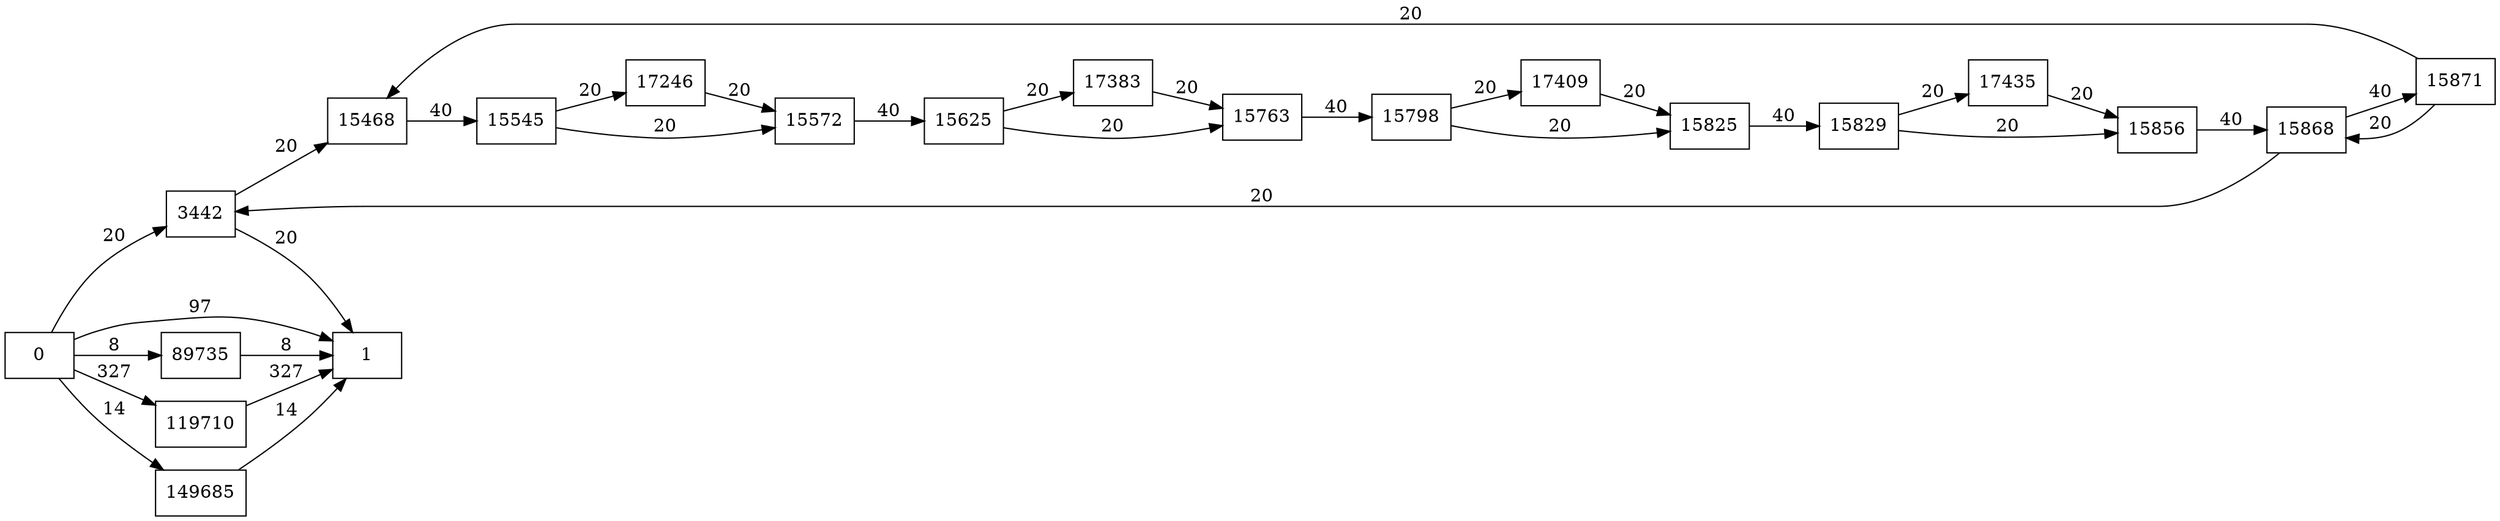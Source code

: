 digraph {
	graph [rankdir=LR]
	node [shape=rectangle]
	3442 -> 15468 [label=20]
	3442 -> 1 [label=20]
	15468 -> 15545 [label=40]
	15545 -> 15572 [label=20]
	15545 -> 17246 [label=20]
	15572 -> 15625 [label=40]
	15625 -> 15763 [label=20]
	15625 -> 17383 [label=20]
	15763 -> 15798 [label=40]
	15798 -> 15825 [label=20]
	15798 -> 17409 [label=20]
	15825 -> 15829 [label=40]
	15829 -> 15856 [label=20]
	15829 -> 17435 [label=20]
	15856 -> 15868 [label=40]
	15868 -> 15871 [label=40]
	15868 -> 3442 [label=20]
	15871 -> 15468 [label=20]
	15871 -> 15868 [label=20]
	17246 -> 15572 [label=20]
	17383 -> 15763 [label=20]
	17409 -> 15825 [label=20]
	17435 -> 15856 [label=20]
	89735 -> 1 [label=8]
	119710 -> 1 [label=327]
	149685 -> 1 [label=14]
	0 -> 3442 [label=20]
	0 -> 1 [label=97]
	0 -> 89735 [label=8]
	0 -> 119710 [label=327]
	0 -> 149685 [label=14]
}
